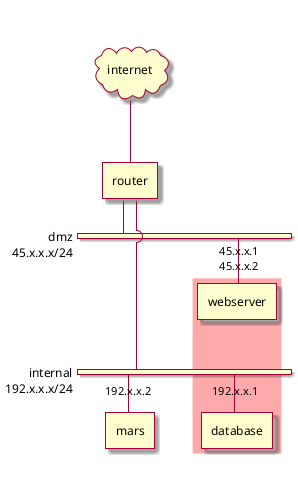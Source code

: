 @startuml Grouping and color - Network Diagram

skin rose

nwdiag {
    
    internet [ shape = cloud];
    internet -- router;
    
    group {
        color = "#FFAAAA";
        
        webserver;
        database;
    }
    
    network dmz {
        address = "45.x.x.x/24"
        router
        webserver [address = "45.x.x.1, 45.x.x.2"];
    
    }
    network internal {
        address = "192.x.x.x/24"
        router
        database [address = "192.x.x.1"];
        mars [address = "192.x.x.2"];
    }
}
@enduml